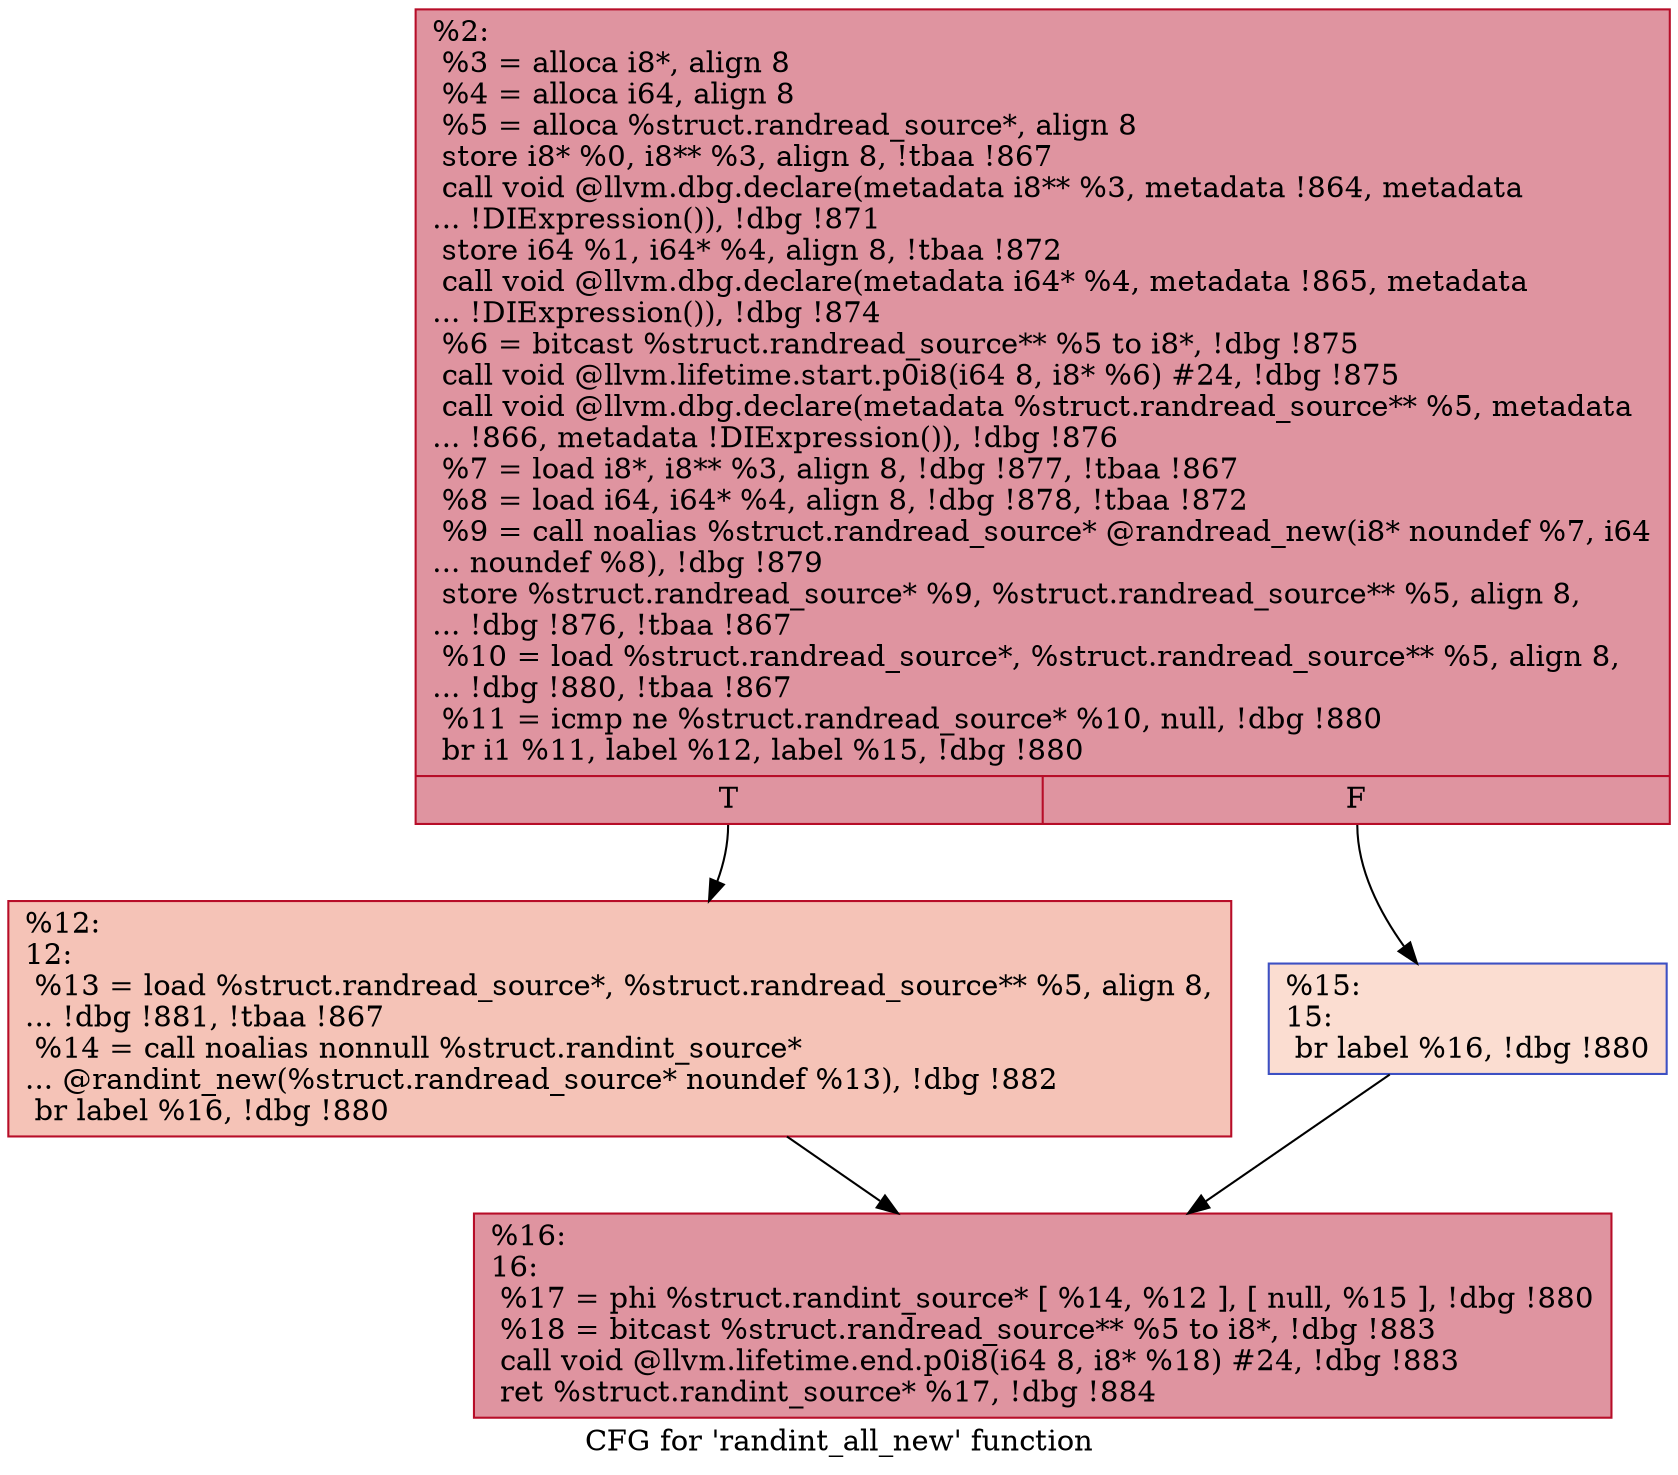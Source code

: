 digraph "CFG for 'randint_all_new' function" {
	label="CFG for 'randint_all_new' function";

	Node0x24c8380 [shape=record,color="#b70d28ff", style=filled, fillcolor="#b70d2870",label="{%2:\l  %3 = alloca i8*, align 8\l  %4 = alloca i64, align 8\l  %5 = alloca %struct.randread_source*, align 8\l  store i8* %0, i8** %3, align 8, !tbaa !867\l  call void @llvm.dbg.declare(metadata i8** %3, metadata !864, metadata\l... !DIExpression()), !dbg !871\l  store i64 %1, i64* %4, align 8, !tbaa !872\l  call void @llvm.dbg.declare(metadata i64* %4, metadata !865, metadata\l... !DIExpression()), !dbg !874\l  %6 = bitcast %struct.randread_source** %5 to i8*, !dbg !875\l  call void @llvm.lifetime.start.p0i8(i64 8, i8* %6) #24, !dbg !875\l  call void @llvm.dbg.declare(metadata %struct.randread_source** %5, metadata\l... !866, metadata !DIExpression()), !dbg !876\l  %7 = load i8*, i8** %3, align 8, !dbg !877, !tbaa !867\l  %8 = load i64, i64* %4, align 8, !dbg !878, !tbaa !872\l  %9 = call noalias %struct.randread_source* @randread_new(i8* noundef %7, i64\l... noundef %8), !dbg !879\l  store %struct.randread_source* %9, %struct.randread_source** %5, align 8,\l... !dbg !876, !tbaa !867\l  %10 = load %struct.randread_source*, %struct.randread_source** %5, align 8,\l... !dbg !880, !tbaa !867\l  %11 = icmp ne %struct.randread_source* %10, null, !dbg !880\l  br i1 %11, label %12, label %15, !dbg !880\l|{<s0>T|<s1>F}}"];
	Node0x24c8380:s0 -> Node0x24c98d0;
	Node0x24c8380:s1 -> Node0x24c9920;
	Node0x24c98d0 [shape=record,color="#b70d28ff", style=filled, fillcolor="#e8765c70",label="{%12:\l12:                                               \l  %13 = load %struct.randread_source*, %struct.randread_source** %5, align 8,\l... !dbg !881, !tbaa !867\l  %14 = call noalias nonnull %struct.randint_source*\l... @randint_new(%struct.randread_source* noundef %13), !dbg !882\l  br label %16, !dbg !880\l}"];
	Node0x24c98d0 -> Node0x24c9970;
	Node0x24c9920 [shape=record,color="#3d50c3ff", style=filled, fillcolor="#f7b39670",label="{%15:\l15:                                               \l  br label %16, !dbg !880\l}"];
	Node0x24c9920 -> Node0x24c9970;
	Node0x24c9970 [shape=record,color="#b70d28ff", style=filled, fillcolor="#b70d2870",label="{%16:\l16:                                               \l  %17 = phi %struct.randint_source* [ %14, %12 ], [ null, %15 ], !dbg !880\l  %18 = bitcast %struct.randread_source** %5 to i8*, !dbg !883\l  call void @llvm.lifetime.end.p0i8(i64 8, i8* %18) #24, !dbg !883\l  ret %struct.randint_source* %17, !dbg !884\l}"];
}
